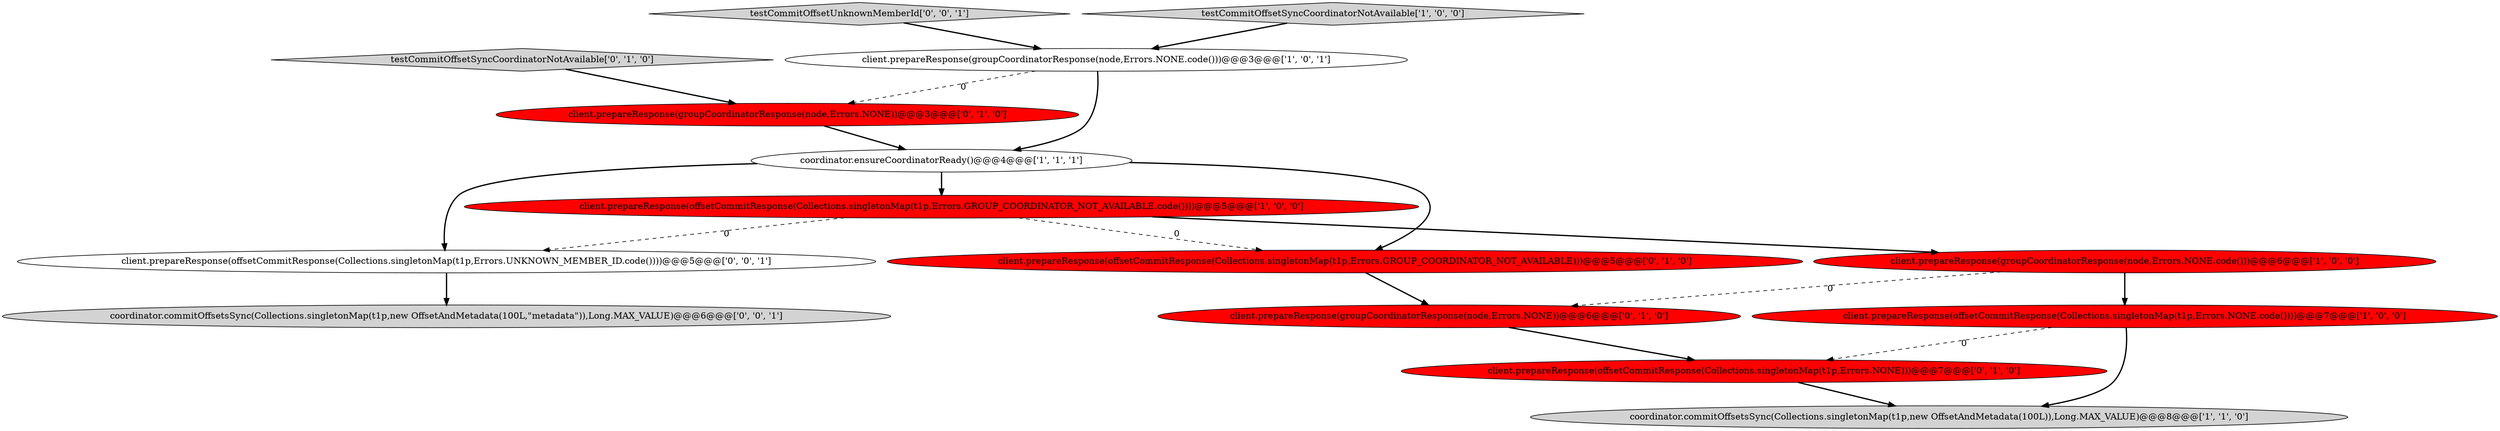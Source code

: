 digraph {
13 [style = filled, label = "client.prepareResponse(offsetCommitResponse(Collections.singletonMap(t1p,Errors.UNKNOWN_MEMBER_ID.code())))@@@5@@@['0', '0', '1']", fillcolor = white, shape = ellipse image = "AAA0AAABBB3BBB"];
11 [style = filled, label = "client.prepareResponse(groupCoordinatorResponse(node,Errors.NONE))@@@3@@@['0', '1', '0']", fillcolor = red, shape = ellipse image = "AAA1AAABBB2BBB"];
14 [style = filled, label = "coordinator.commitOffsetsSync(Collections.singletonMap(t1p,new OffsetAndMetadata(100L,\"metadata\")),Long.MAX_VALUE)@@@6@@@['0', '0', '1']", fillcolor = lightgray, shape = ellipse image = "AAA0AAABBB3BBB"];
7 [style = filled, label = "testCommitOffsetSyncCoordinatorNotAvailable['0', '1', '0']", fillcolor = lightgray, shape = diamond image = "AAA0AAABBB2BBB"];
12 [style = filled, label = "testCommitOffsetUnknownMemberId['0', '0', '1']", fillcolor = lightgray, shape = diamond image = "AAA0AAABBB3BBB"];
9 [style = filled, label = "client.prepareResponse(groupCoordinatorResponse(node,Errors.NONE))@@@6@@@['0', '1', '0']", fillcolor = red, shape = ellipse image = "AAA1AAABBB2BBB"];
0 [style = filled, label = "coordinator.ensureCoordinatorReady()@@@4@@@['1', '1', '1']", fillcolor = white, shape = ellipse image = "AAA0AAABBB1BBB"];
8 [style = filled, label = "client.prepareResponse(offsetCommitResponse(Collections.singletonMap(t1p,Errors.GROUP_COORDINATOR_NOT_AVAILABLE)))@@@5@@@['0', '1', '0']", fillcolor = red, shape = ellipse image = "AAA1AAABBB2BBB"];
4 [style = filled, label = "coordinator.commitOffsetsSync(Collections.singletonMap(t1p,new OffsetAndMetadata(100L)),Long.MAX_VALUE)@@@8@@@['1', '1', '0']", fillcolor = lightgray, shape = ellipse image = "AAA0AAABBB1BBB"];
1 [style = filled, label = "client.prepareResponse(groupCoordinatorResponse(node,Errors.NONE.code()))@@@3@@@['1', '0', '1']", fillcolor = white, shape = ellipse image = "AAA0AAABBB1BBB"];
2 [style = filled, label = "client.prepareResponse(groupCoordinatorResponse(node,Errors.NONE.code()))@@@6@@@['1', '0', '0']", fillcolor = red, shape = ellipse image = "AAA1AAABBB1BBB"];
10 [style = filled, label = "client.prepareResponse(offsetCommitResponse(Collections.singletonMap(t1p,Errors.NONE)))@@@7@@@['0', '1', '0']", fillcolor = red, shape = ellipse image = "AAA1AAABBB2BBB"];
5 [style = filled, label = "client.prepareResponse(offsetCommitResponse(Collections.singletonMap(t1p,Errors.NONE.code())))@@@7@@@['1', '0', '0']", fillcolor = red, shape = ellipse image = "AAA1AAABBB1BBB"];
6 [style = filled, label = "testCommitOffsetSyncCoordinatorNotAvailable['1', '0', '0']", fillcolor = lightgray, shape = diamond image = "AAA0AAABBB1BBB"];
3 [style = filled, label = "client.prepareResponse(offsetCommitResponse(Collections.singletonMap(t1p,Errors.GROUP_COORDINATOR_NOT_AVAILABLE.code())))@@@5@@@['1', '0', '0']", fillcolor = red, shape = ellipse image = "AAA1AAABBB1BBB"];
0->3 [style = bold, label=""];
3->8 [style = dashed, label="0"];
6->1 [style = bold, label=""];
11->0 [style = bold, label=""];
7->11 [style = bold, label=""];
10->4 [style = bold, label=""];
1->0 [style = bold, label=""];
9->10 [style = bold, label=""];
3->2 [style = bold, label=""];
0->13 [style = bold, label=""];
5->10 [style = dashed, label="0"];
3->13 [style = dashed, label="0"];
12->1 [style = bold, label=""];
2->9 [style = dashed, label="0"];
13->14 [style = bold, label=""];
1->11 [style = dashed, label="0"];
5->4 [style = bold, label=""];
2->5 [style = bold, label=""];
8->9 [style = bold, label=""];
0->8 [style = bold, label=""];
}
